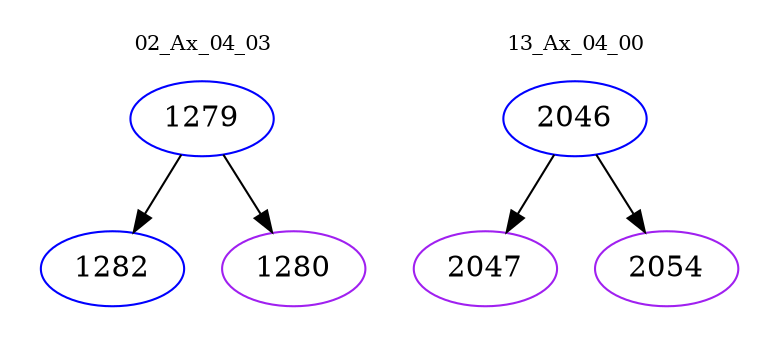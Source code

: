 digraph{
subgraph cluster_0 {
color = white
label = "02_Ax_04_03";
fontsize=10;
T0_1279 [label="1279", color="blue"]
T0_1279 -> T0_1282 [color="black"]
T0_1282 [label="1282", color="blue"]
T0_1279 -> T0_1280 [color="black"]
T0_1280 [label="1280", color="purple"]
}
subgraph cluster_1 {
color = white
label = "13_Ax_04_00";
fontsize=10;
T1_2046 [label="2046", color="blue"]
T1_2046 -> T1_2047 [color="black"]
T1_2047 [label="2047", color="purple"]
T1_2046 -> T1_2054 [color="black"]
T1_2054 [label="2054", color="purple"]
}
}
